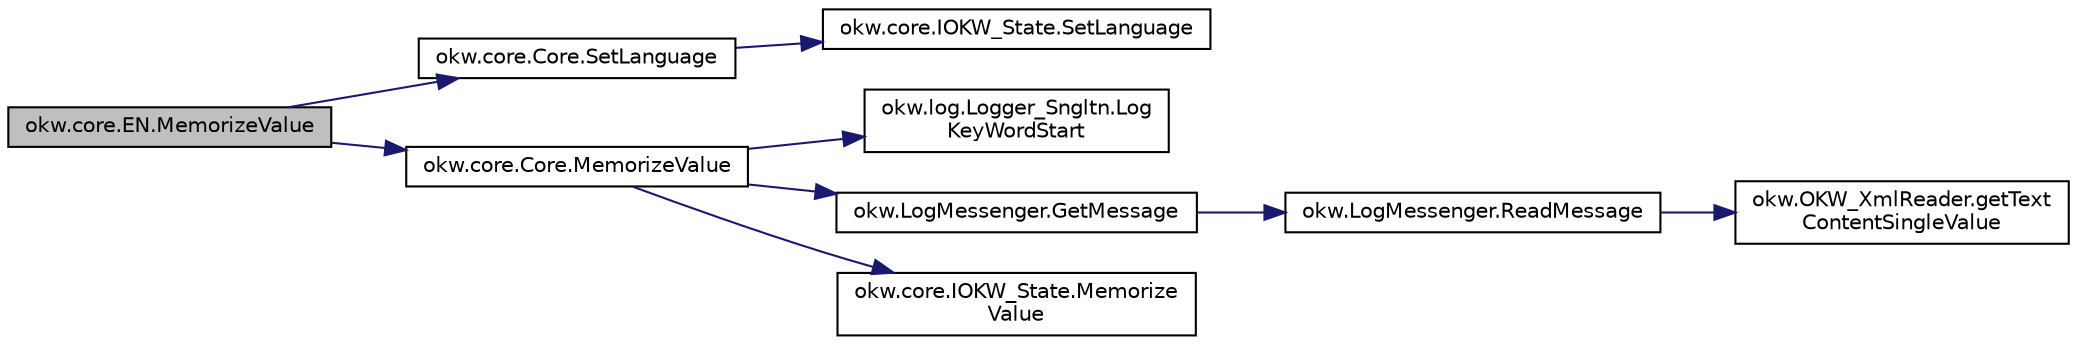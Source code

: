 digraph "okw.core.EN.MemorizeValue"
{
 // INTERACTIVE_SVG=YES
  edge [fontname="Helvetica",fontsize="10",labelfontname="Helvetica",labelfontsize="10"];
  node [fontname="Helvetica",fontsize="10",shape=record];
  rankdir="LR";
  Node203 [label="okw.core.EN.MemorizeValue",height=0.2,width=0.4,color="black", fillcolor="grey75", style="filled", fontcolor="black"];
  Node203 -> Node204 [color="midnightblue",fontsize="10",style="solid",fontname="Helvetica"];
  Node204 [label="okw.core.Core.SetLanguage",height=0.2,width=0.4,color="black", fillcolor="white", style="filled",URL="$classokw_1_1core_1_1_core.html#ae4d17cb7b948458deadda4e4ed53f426",tooltip="Setzt die Sprache auf den gegebenen wert Language. "];
  Node204 -> Node205 [color="midnightblue",fontsize="10",style="solid",fontname="Helvetica"];
  Node205 [label="okw.core.IOKW_State.SetLanguage",height=0.2,width=0.4,color="black", fillcolor="white", style="filled",URL="$interfaceokw_1_1core_1_1_i_o_k_w___state.html#ad5224b447bfe46ad0ec5c37a9001199c",tooltip="Interne Methode zum setzen der Sprache für die sprachabhängigen Ausgaben der Dokumentation (Log)..."];
  Node203 -> Node206 [color="midnightblue",fontsize="10",style="solid",fontname="Helvetica"];
  Node206 [label="okw.core.Core.MemorizeValue",height=0.2,width=0.4,color="black", fillcolor="white", style="filled",URL="$classokw_1_1core_1_1_core.html#ac8440162926bfc169ee483bd7f860117",tooltip="Merkt sich den Standartwert eines Objekts. "];
  Node206 -> Node207 [color="midnightblue",fontsize="10",style="solid",fontname="Helvetica"];
  Node207 [label="okw.log.Logger_Sngltn.Log\lKeyWordStart",height=0.2,width=0.4,color="black", fillcolor="white", style="filled",URL="$classokw_1_1log_1_1_logger___sngltn.html#a70ec25e200e00ecefc544e8fd371d2ef",tooltip="Ausgabe eines Schlüsselwortes. "];
  Node206 -> Node208 [color="midnightblue",fontsize="10",style="solid",fontname="Helvetica"];
  Node208 [label="okw.LogMessenger.GetMessage",height=0.2,width=0.4,color="black", fillcolor="white", style="filled",URL="$classokw_1_1_log_messenger.html#af225d1f037d47b3b085175c09d78bdd2",tooltip="Holt die Log-Meldung für MethodeNmae/Textkey ohne weitere Parameter. "];
  Node208 -> Node209 [color="midnightblue",fontsize="10",style="solid",fontname="Helvetica"];
  Node209 [label="okw.LogMessenger.ReadMessage",height=0.2,width=0.4,color="black", fillcolor="white", style="filled",URL="$classokw_1_1_log_messenger.html#a530cd6ab82ec82a04206a2e976ec06e3",tooltip="Interne Kernfunktion holt die Log-Meldung mit Platzhaltern aus der XML-Datei. "];
  Node209 -> Node210 [color="midnightblue",fontsize="10",style="solid",fontname="Helvetica"];
  Node210 [label="okw.OKW_XmlReader.getText\lContentSingleValue",height=0.2,width=0.4,color="black", fillcolor="white", style="filled",URL="$classokw_1_1_o_k_w___xml_reader.html#ab920b5335a2e1429c14cc5f8e79f39eb",tooltip="Lies den TextContent eines Tag. "];
  Node206 -> Node211 [color="midnightblue",fontsize="10",style="solid",fontname="Helvetica"];
  Node211 [label="okw.core.IOKW_State.Memorize\lValue",height=0.2,width=0.4,color="black", fillcolor="white", style="filled",URL="$interfaceokw_1_1core_1_1_i_o_k_w___state.html#aa48a3de07623a93fc0b4d68629dd0887",tooltip="Merkt sich den Standartwert eines Objekts. "];
}
